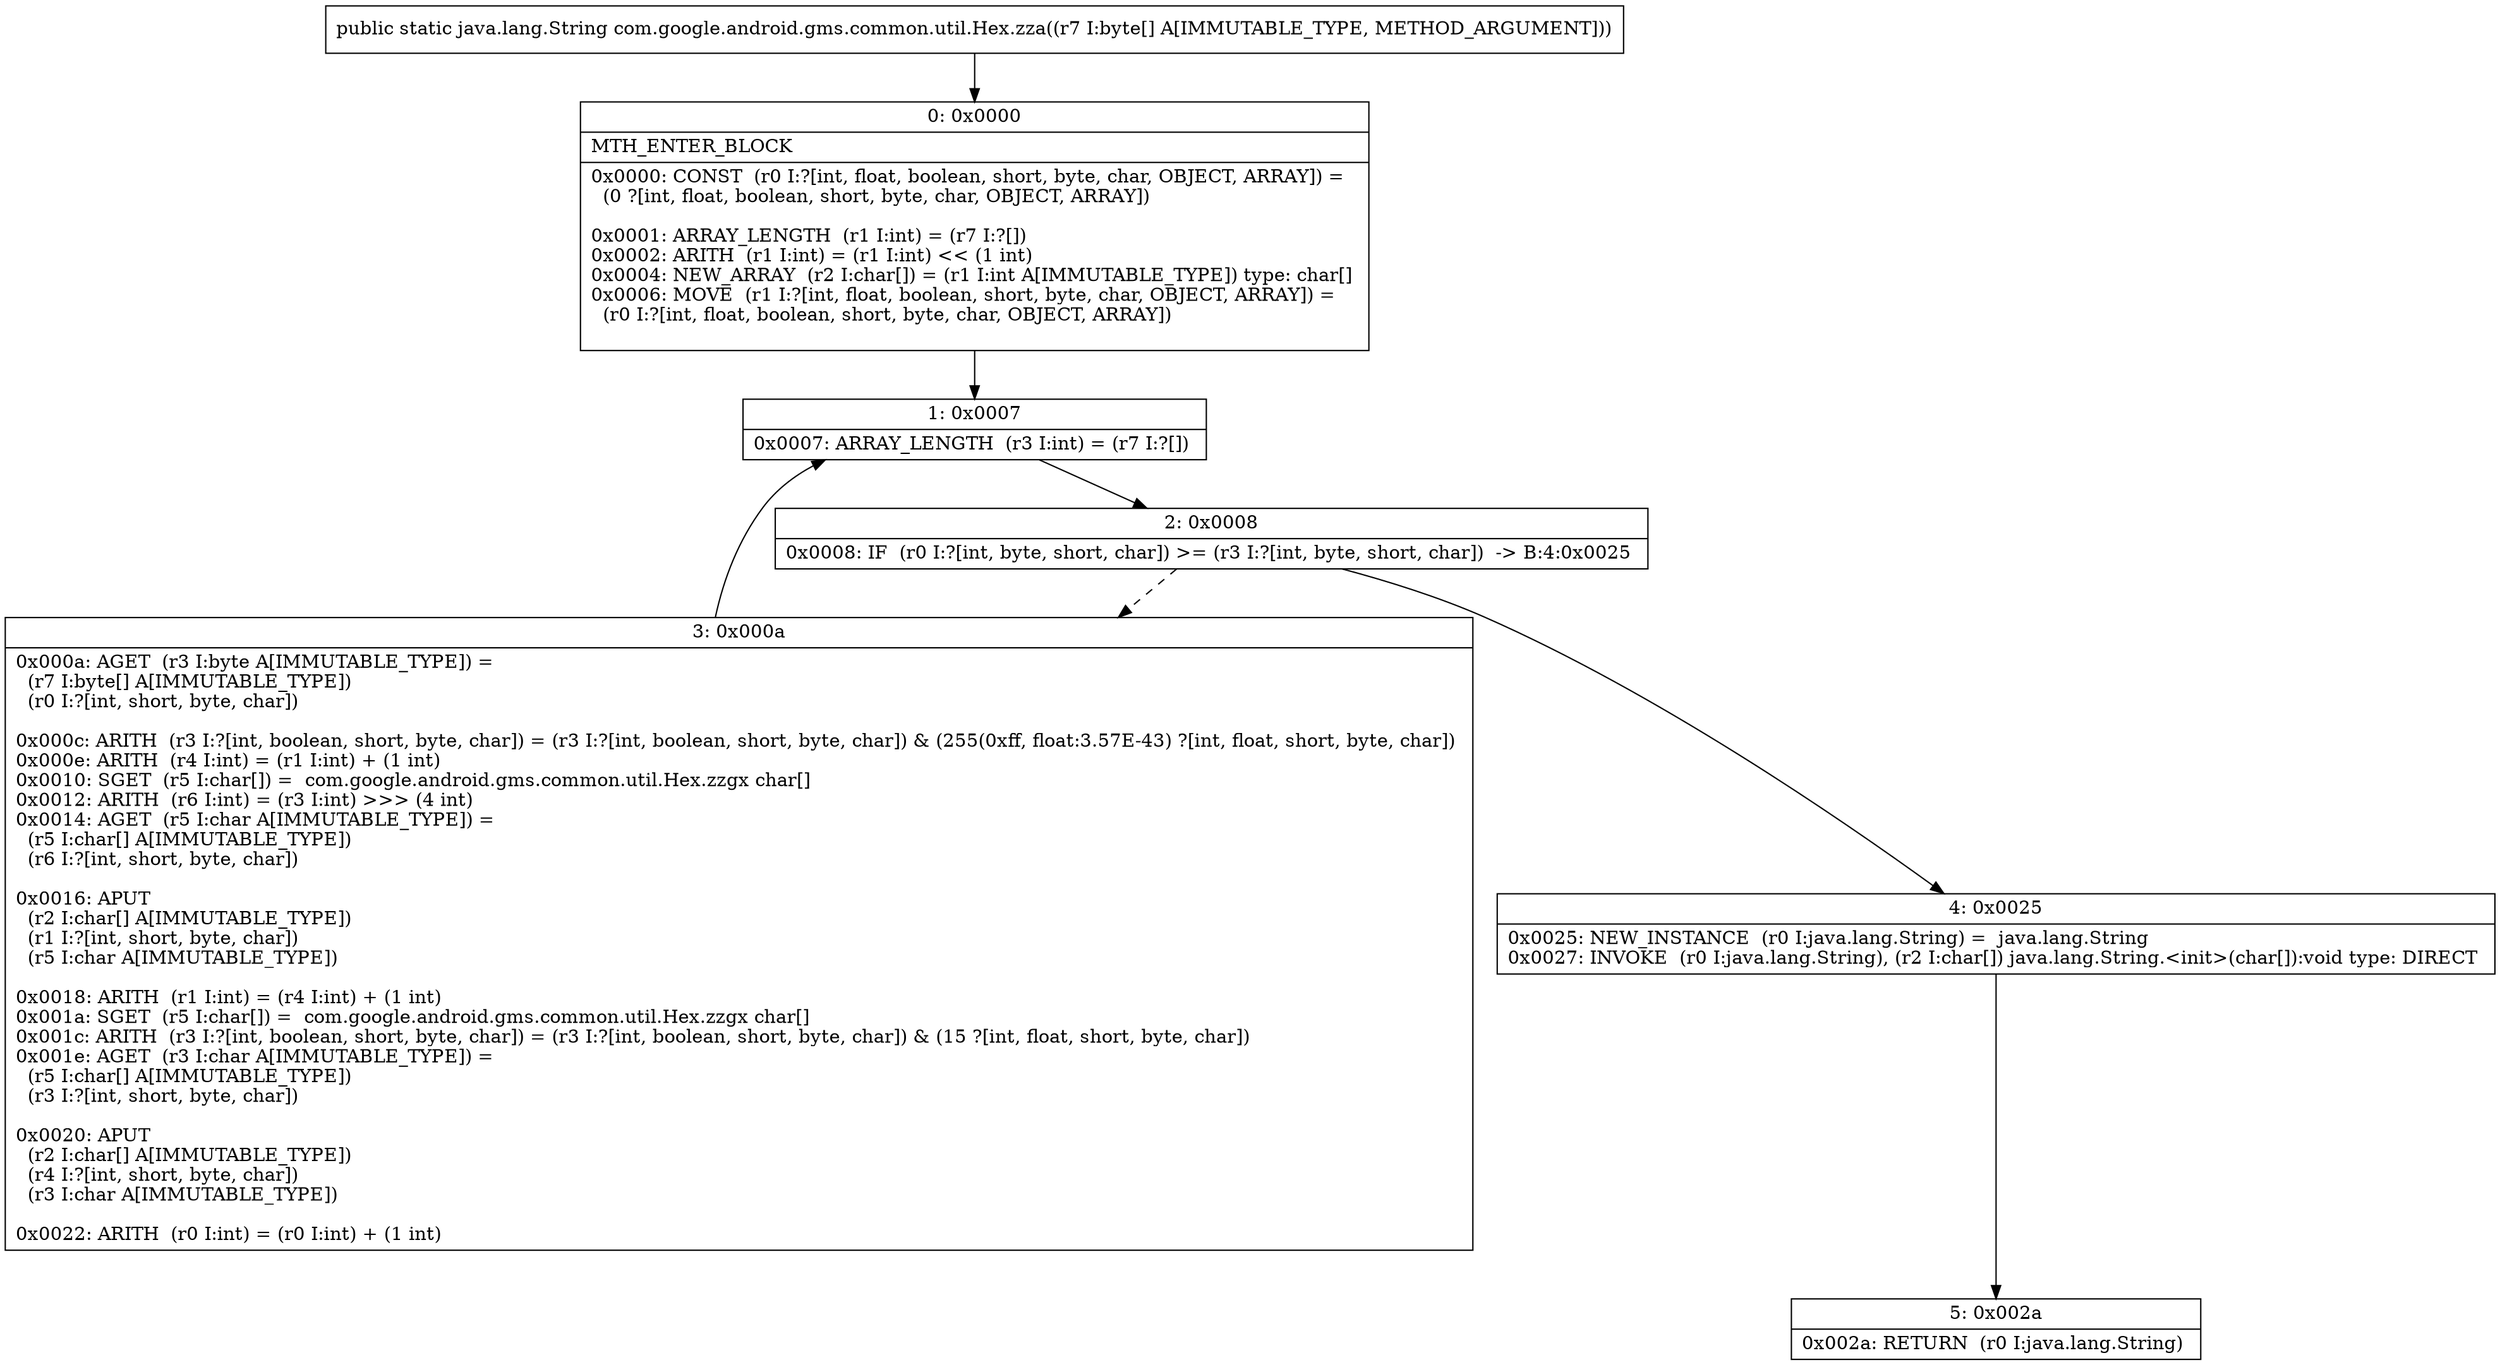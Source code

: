 digraph "CFG forcom.google.android.gms.common.util.Hex.zza([B)Ljava\/lang\/String;" {
Node_0 [shape=record,label="{0\:\ 0x0000|MTH_ENTER_BLOCK\l|0x0000: CONST  (r0 I:?[int, float, boolean, short, byte, char, OBJECT, ARRAY]) = \l  (0 ?[int, float, boolean, short, byte, char, OBJECT, ARRAY])\l \l0x0001: ARRAY_LENGTH  (r1 I:int) = (r7 I:?[]) \l0x0002: ARITH  (r1 I:int) = (r1 I:int) \<\< (1 int) \l0x0004: NEW_ARRAY  (r2 I:char[]) = (r1 I:int A[IMMUTABLE_TYPE]) type: char[] \l0x0006: MOVE  (r1 I:?[int, float, boolean, short, byte, char, OBJECT, ARRAY]) = \l  (r0 I:?[int, float, boolean, short, byte, char, OBJECT, ARRAY])\l \l}"];
Node_1 [shape=record,label="{1\:\ 0x0007|0x0007: ARRAY_LENGTH  (r3 I:int) = (r7 I:?[]) \l}"];
Node_2 [shape=record,label="{2\:\ 0x0008|0x0008: IF  (r0 I:?[int, byte, short, char]) \>= (r3 I:?[int, byte, short, char])  \-\> B:4:0x0025 \l}"];
Node_3 [shape=record,label="{3\:\ 0x000a|0x000a: AGET  (r3 I:byte A[IMMUTABLE_TYPE]) = \l  (r7 I:byte[] A[IMMUTABLE_TYPE])\l  (r0 I:?[int, short, byte, char])\l \l0x000c: ARITH  (r3 I:?[int, boolean, short, byte, char]) = (r3 I:?[int, boolean, short, byte, char]) & (255(0xff, float:3.57E\-43) ?[int, float, short, byte, char]) \l0x000e: ARITH  (r4 I:int) = (r1 I:int) + (1 int) \l0x0010: SGET  (r5 I:char[]) =  com.google.android.gms.common.util.Hex.zzgx char[] \l0x0012: ARITH  (r6 I:int) = (r3 I:int) \>\>\> (4 int) \l0x0014: AGET  (r5 I:char A[IMMUTABLE_TYPE]) = \l  (r5 I:char[] A[IMMUTABLE_TYPE])\l  (r6 I:?[int, short, byte, char])\l \l0x0016: APUT  \l  (r2 I:char[] A[IMMUTABLE_TYPE])\l  (r1 I:?[int, short, byte, char])\l  (r5 I:char A[IMMUTABLE_TYPE])\l \l0x0018: ARITH  (r1 I:int) = (r4 I:int) + (1 int) \l0x001a: SGET  (r5 I:char[]) =  com.google.android.gms.common.util.Hex.zzgx char[] \l0x001c: ARITH  (r3 I:?[int, boolean, short, byte, char]) = (r3 I:?[int, boolean, short, byte, char]) & (15 ?[int, float, short, byte, char]) \l0x001e: AGET  (r3 I:char A[IMMUTABLE_TYPE]) = \l  (r5 I:char[] A[IMMUTABLE_TYPE])\l  (r3 I:?[int, short, byte, char])\l \l0x0020: APUT  \l  (r2 I:char[] A[IMMUTABLE_TYPE])\l  (r4 I:?[int, short, byte, char])\l  (r3 I:char A[IMMUTABLE_TYPE])\l \l0x0022: ARITH  (r0 I:int) = (r0 I:int) + (1 int) \l}"];
Node_4 [shape=record,label="{4\:\ 0x0025|0x0025: NEW_INSTANCE  (r0 I:java.lang.String) =  java.lang.String \l0x0027: INVOKE  (r0 I:java.lang.String), (r2 I:char[]) java.lang.String.\<init\>(char[]):void type: DIRECT \l}"];
Node_5 [shape=record,label="{5\:\ 0x002a|0x002a: RETURN  (r0 I:java.lang.String) \l}"];
MethodNode[shape=record,label="{public static java.lang.String com.google.android.gms.common.util.Hex.zza((r7 I:byte[] A[IMMUTABLE_TYPE, METHOD_ARGUMENT])) }"];
MethodNode -> Node_0;
Node_0 -> Node_1;
Node_1 -> Node_2;
Node_2 -> Node_3[style=dashed];
Node_2 -> Node_4;
Node_3 -> Node_1;
Node_4 -> Node_5;
}

